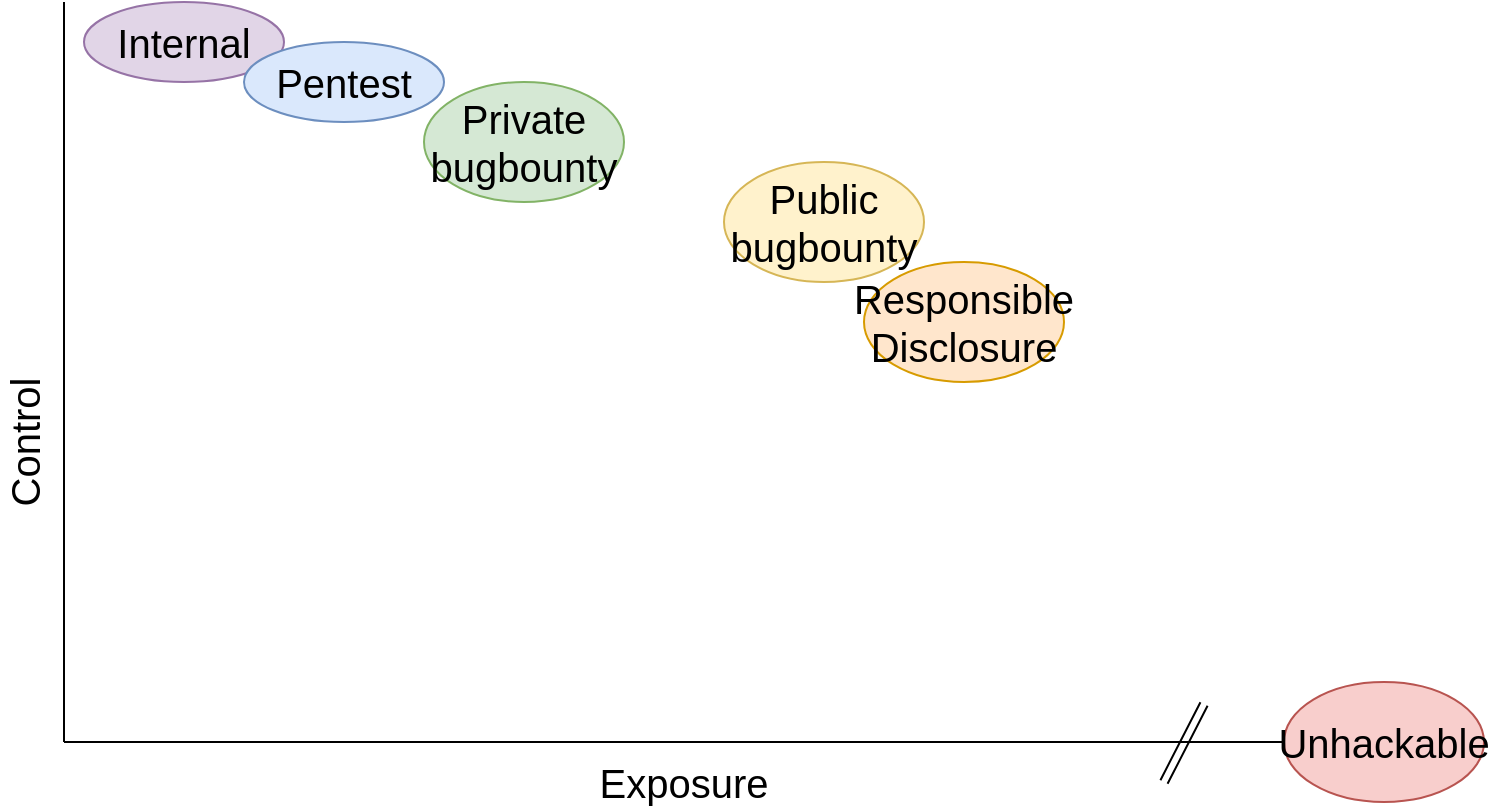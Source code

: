 <mxfile version="10.7.7" type="device"><diagram id="CC9JLhuUmr68lFWEO-3a" name="Page-1"><mxGraphModel dx="1170" dy="987" grid="1" gridSize="10" guides="1" tooltips="1" connect="1" arrows="1" fold="1" page="1" pageScale="1" pageWidth="827" pageHeight="1169" math="0" shadow="0"><root><mxCell id="0"/><mxCell id="1" parent="0"/><mxCell id="ZHDmZA7kALMGokRSIkNH-1" value="" style="endArrow=none;html=1;" edge="1" parent="1"><mxGeometry width="50" height="50" relative="1" as="geometry"><mxPoint x="70" y="409" as="sourcePoint"/><mxPoint x="70" y="39" as="targetPoint"/></mxGeometry></mxCell><mxCell id="ZHDmZA7kALMGokRSIkNH-2" value="" style="endArrow=none;html=1;" edge="1" parent="1"><mxGeometry width="50" height="50" relative="1" as="geometry"><mxPoint x="70" y="409" as="sourcePoint"/><mxPoint x="700" y="409" as="targetPoint"/></mxGeometry></mxCell><mxCell id="ZHDmZA7kALMGokRSIkNH-3" value="Control" style="text;html=1;strokeColor=none;fillColor=none;align=center;verticalAlign=middle;whiteSpace=wrap;rounded=0;rotation=-90;fontSize=20;" vertex="1" parent="1"><mxGeometry x="30" y="249" width="40" height="20" as="geometry"/></mxCell><mxCell id="ZHDmZA7kALMGokRSIkNH-4" value="Internal" style="ellipse;whiteSpace=wrap;html=1;fontSize=20;fillColor=#e1d5e7;strokeColor=#9673a6;" vertex="1" parent="1"><mxGeometry x="80" y="39" width="100" height="40" as="geometry"/></mxCell><mxCell id="ZHDmZA7kALMGokRSIkNH-5" value="Pentest" style="ellipse;whiteSpace=wrap;html=1;fontSize=20;fillColor=#dae8fc;strokeColor=#6c8ebf;" vertex="1" parent="1"><mxGeometry x="160" y="59" width="100" height="40" as="geometry"/></mxCell><mxCell id="ZHDmZA7kALMGokRSIkNH-6" value="Private bugbounty" style="ellipse;whiteSpace=wrap;html=1;fontSize=20;fillColor=#d5e8d4;strokeColor=#82b366;" vertex="1" parent="1"><mxGeometry x="250" y="79" width="100" height="60" as="geometry"/></mxCell><mxCell id="ZHDmZA7kALMGokRSIkNH-7" value="Public bugbounty" style="ellipse;whiteSpace=wrap;html=1;fontSize=20;fillColor=#fff2cc;strokeColor=#d6b656;" vertex="1" parent="1"><mxGeometry x="400" y="119" width="100" height="60" as="geometry"/></mxCell><mxCell id="ZHDmZA7kALMGokRSIkNH-8" value="Responsible&lt;br&gt;Disclosure&lt;br&gt;" style="ellipse;whiteSpace=wrap;html=1;fontSize=20;fillColor=#ffe6cc;strokeColor=#d79b00;" vertex="1" parent="1"><mxGeometry x="470" y="169" width="100" height="60" as="geometry"/></mxCell><mxCell id="ZHDmZA7kALMGokRSIkNH-9" value="Unhackable" style="ellipse;whiteSpace=wrap;html=1;fontSize=20;fillColor=#f8cecc;strokeColor=#b85450;" vertex="1" parent="1"><mxGeometry x="680" y="379" width="100" height="60" as="geometry"/></mxCell><mxCell id="ZHDmZA7kALMGokRSIkNH-10" value="Exposure" style="text;html=1;strokeColor=none;fillColor=none;align=center;verticalAlign=middle;whiteSpace=wrap;rounded=0;rotation=0;fontSize=20;" vertex="1" parent="1"><mxGeometry x="360" y="419" width="40" height="20" as="geometry"/></mxCell><mxCell id="ZHDmZA7kALMGokRSIkNH-12" value="" style="shape=link;html=1;fontSize=20;" edge="1" parent="1"><mxGeometry width="50" height="50" relative="1" as="geometry"><mxPoint x="620" y="429" as="sourcePoint"/><mxPoint x="640" y="390" as="targetPoint"/></mxGeometry></mxCell></root></mxGraphModel></diagram></mxfile>
